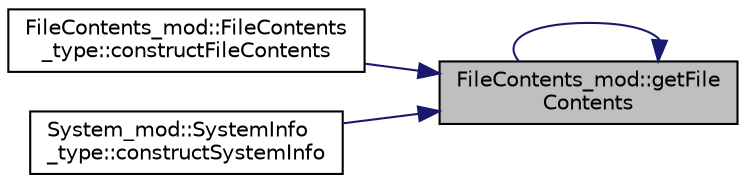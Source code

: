 digraph "FileContents_mod::getFileContents"
{
 // LATEX_PDF_SIZE
  edge [fontname="Helvetica",fontsize="10",labelfontname="Helvetica",labelfontsize="10"];
  node [fontname="Helvetica",fontsize="10",shape=record];
  rankdir="RL";
  Node1 [label="FileContents_mod::getFile\lContents",height=0.2,width=0.4,color="black", fillcolor="grey75", style="filled", fontcolor="black",tooltip="Returns the entire content of a file as an array of strings."];
  Node1 -> Node2 [dir="back",color="midnightblue",fontsize="10",style="solid",fontname="Helvetica"];
  Node2 [label="FileContents_mod::FileContents\l_type::constructFileContents",height=0.2,width=0.4,color="black", fillcolor="white", style="filled",URL="$structFileContents__mod_1_1FileContents__type.html#afc8983f0dd5c750bd5ac6faeeafc6123",tooltip="The constructor of the FileContents_type class."];
  Node1 -> Node3 [dir="back",color="midnightblue",fontsize="10",style="solid",fontname="Helvetica"];
  Node3 [label="System_mod::SystemInfo\l_type::constructSystemInfo",height=0.2,width=0.4,color="black", fillcolor="white", style="filled",URL="$structSystem__mod_1_1SystemInfo__type.html#a70fa34b706fbdb5b257ae23f1ae5c483",tooltip="The constructor of the class SystemInfo_type. Return a comprehensive report of the system information..."];
  Node1 -> Node1 [dir="back",color="midnightblue",fontsize="10",style="solid",fontname="Helvetica"];
}
